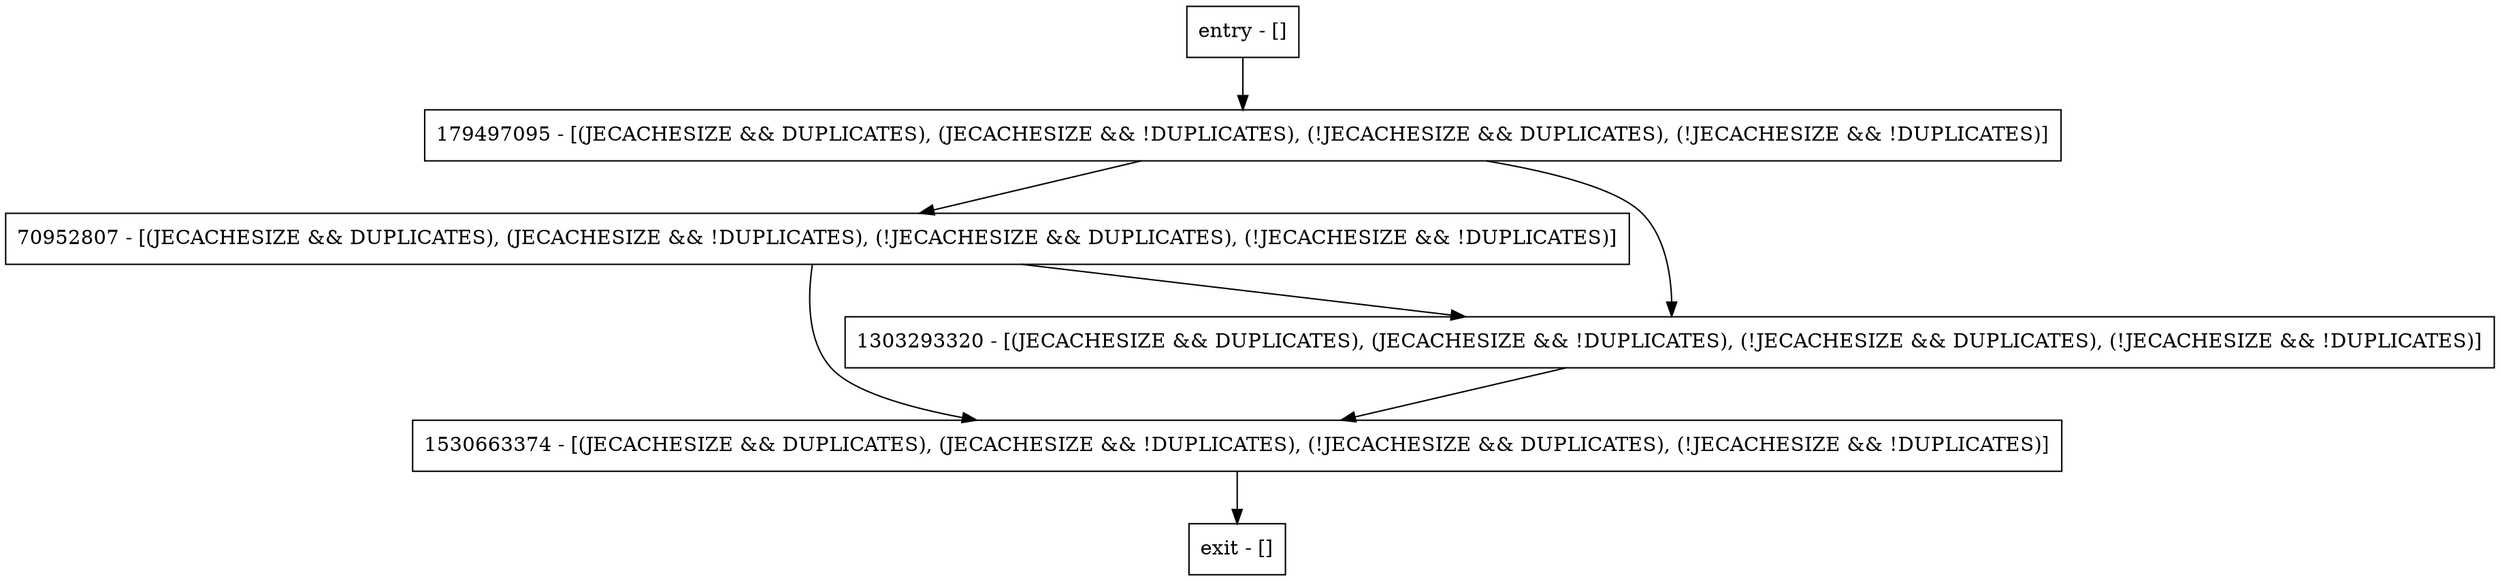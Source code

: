 digraph setLsn {
node [shape=record];
70952807 [label="70952807 - [(JECACHESIZE && DUPLICATES), (JECACHESIZE && !DUPLICATES), (!JECACHESIZE && DUPLICATES), (!JECACHESIZE && !DUPLICATES)]"];
entry [label="entry - []"];
exit [label="exit - []"];
1530663374 [label="1530663374 - [(JECACHESIZE && DUPLICATES), (JECACHESIZE && !DUPLICATES), (!JECACHESIZE && DUPLICATES), (!JECACHESIZE && !DUPLICATES)]"];
179497095 [label="179497095 - [(JECACHESIZE && DUPLICATES), (JECACHESIZE && !DUPLICATES), (!JECACHESIZE && DUPLICATES), (!JECACHESIZE && !DUPLICATES)]"];
1303293320 [label="1303293320 - [(JECACHESIZE && DUPLICATES), (JECACHESIZE && !DUPLICATES), (!JECACHESIZE && DUPLICATES), (!JECACHESIZE && !DUPLICATES)]"];
entry;
exit;
70952807 -> 1530663374;
70952807 -> 1303293320;
entry -> 179497095;
1530663374 -> exit;
179497095 -> 70952807;
179497095 -> 1303293320;
1303293320 -> 1530663374;
}
